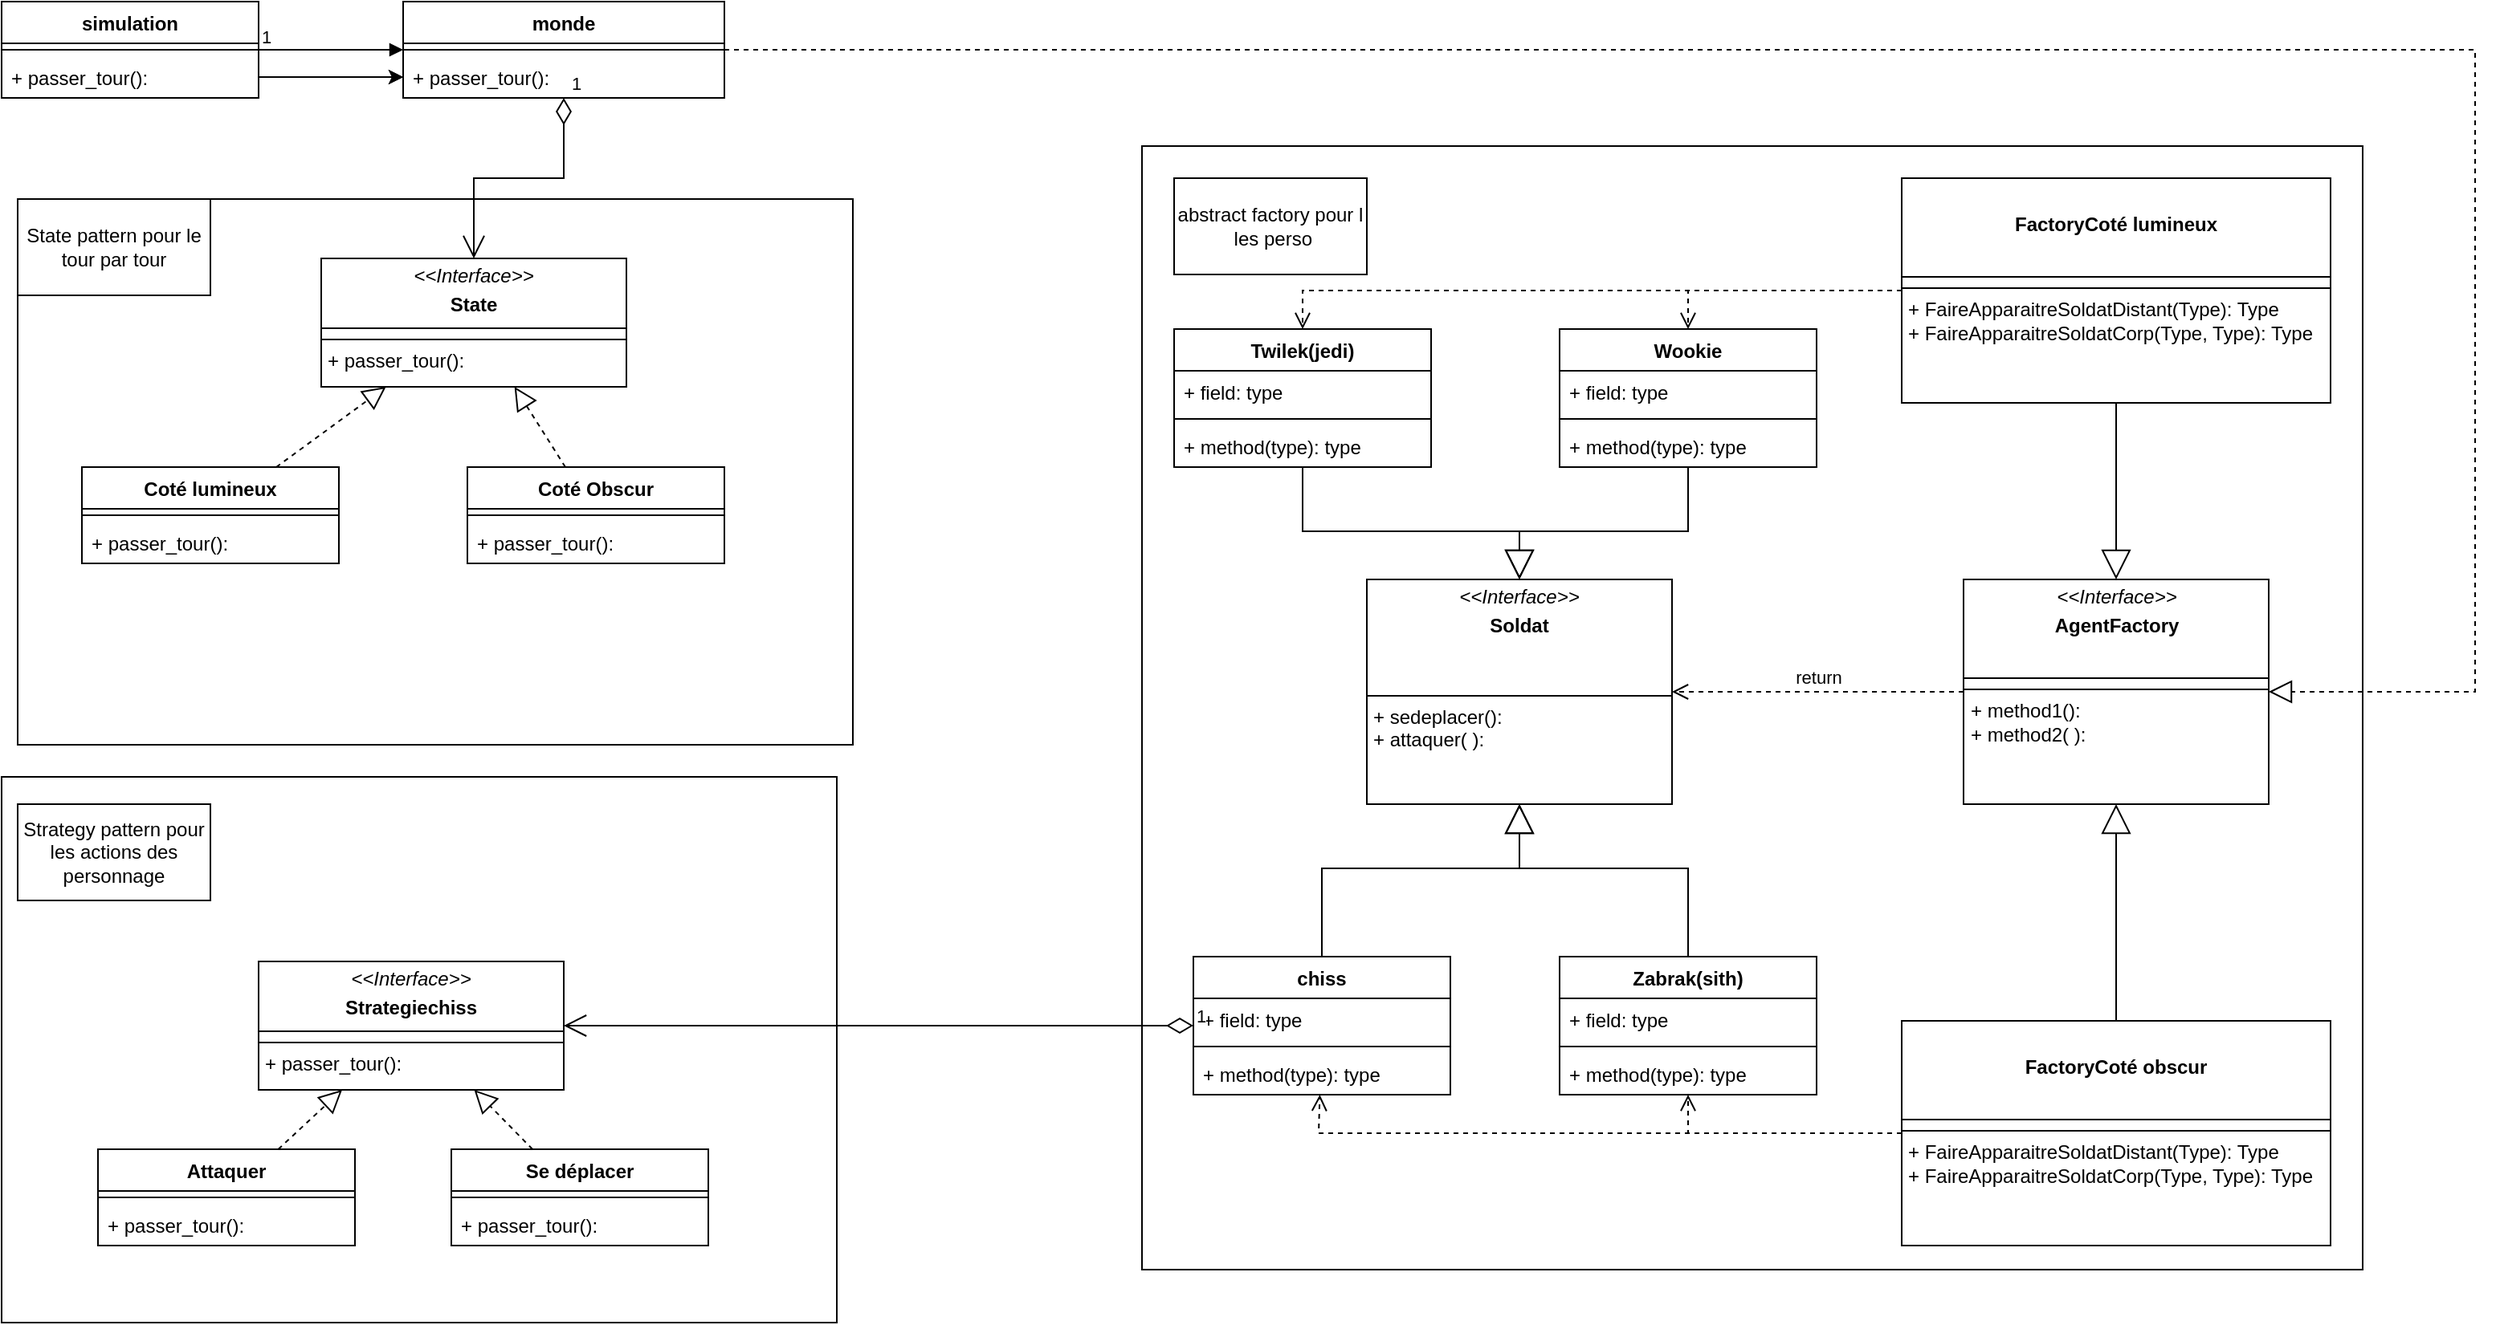 <mxfile version="24.8.8">
  <diagram name="Page-1" id="ipQBLHq3SUda8g89iUkJ">
    <mxGraphModel dx="2390" dy="1303" grid="1" gridSize="10" guides="1" tooltips="1" connect="1" arrows="1" fold="1" page="1" pageScale="1" pageWidth="827" pageHeight="1169" math="0" shadow="0">
      <root>
        <mxCell id="0" />
        <mxCell id="1" parent="0" />
        <mxCell id="JRoUdnF8cr7-W7v221NA-1" value="simulation" style="swimlane;fontStyle=1;align=center;verticalAlign=top;childLayout=stackLayout;horizontal=1;startSize=26;horizontalStack=0;resizeParent=1;resizeParentMax=0;resizeLast=0;collapsible=1;marginBottom=0;whiteSpace=wrap;html=1;" vertex="1" parent="1">
          <mxGeometry x="40" y="20" width="160" height="60" as="geometry" />
        </mxCell>
        <mxCell id="JRoUdnF8cr7-W7v221NA-3" value="" style="line;strokeWidth=1;fillColor=none;align=left;verticalAlign=middle;spacingTop=-1;spacingLeft=3;spacingRight=3;rotatable=0;labelPosition=right;points=[];portConstraint=eastwest;strokeColor=inherit;" vertex="1" parent="JRoUdnF8cr7-W7v221NA-1">
          <mxGeometry y="26" width="160" height="8" as="geometry" />
        </mxCell>
        <mxCell id="JRoUdnF8cr7-W7v221NA-4" value="+ passer_tour(): " style="text;strokeColor=none;fillColor=none;align=left;verticalAlign=top;spacingLeft=4;spacingRight=4;overflow=hidden;rotatable=0;points=[[0,0.5],[1,0.5]];portConstraint=eastwest;whiteSpace=wrap;html=1;" vertex="1" parent="JRoUdnF8cr7-W7v221NA-1">
          <mxGeometry y="34" width="160" height="26" as="geometry" />
        </mxCell>
        <mxCell id="JRoUdnF8cr7-W7v221NA-5" value="monde" style="swimlane;fontStyle=1;align=center;verticalAlign=top;childLayout=stackLayout;horizontal=1;startSize=26;horizontalStack=0;resizeParent=1;resizeParentMax=0;resizeLast=0;collapsible=1;marginBottom=0;whiteSpace=wrap;html=1;" vertex="1" parent="1">
          <mxGeometry x="290" y="20" width="200" height="60" as="geometry" />
        </mxCell>
        <mxCell id="JRoUdnF8cr7-W7v221NA-7" value="" style="line;strokeWidth=1;fillColor=none;align=left;verticalAlign=middle;spacingTop=-1;spacingLeft=3;spacingRight=3;rotatable=0;labelPosition=right;points=[];portConstraint=eastwest;strokeColor=inherit;" vertex="1" parent="JRoUdnF8cr7-W7v221NA-5">
          <mxGeometry y="26" width="200" height="8" as="geometry" />
        </mxCell>
        <mxCell id="JRoUdnF8cr7-W7v221NA-8" value="+ passer_tour():" style="text;strokeColor=none;fillColor=none;align=left;verticalAlign=top;spacingLeft=4;spacingRight=4;overflow=hidden;rotatable=0;points=[[0,0.5],[1,0.5]];portConstraint=eastwest;whiteSpace=wrap;html=1;" vertex="1" parent="JRoUdnF8cr7-W7v221NA-5">
          <mxGeometry y="34" width="200" height="26" as="geometry" />
        </mxCell>
        <mxCell id="JRoUdnF8cr7-W7v221NA-18" value="&lt;p style=&quot;margin:0px;margin-top:4px;text-align:center;&quot;&gt;&lt;br&gt;&lt;/p&gt;&lt;p style=&quot;margin:0px;margin-top:4px;text-align:center;&quot;&gt;&lt;b&gt;FactoryCoté obscur&lt;/b&gt;&lt;/p&gt;&lt;p style=&quot;margin:0px;margin-top:4px;text-align:center;&quot;&gt;&lt;b&gt;&lt;br&gt;&lt;/b&gt;&lt;/p&gt;&lt;hr style=&quot;border-style:solid;&quot; size=&quot;1&quot;&gt;&lt;hr style=&quot;border-style:solid;&quot; size=&quot;1&quot;&gt;&lt;p style=&quot;margin:0px;margin-left:4px;&quot;&gt;+ FaireApparaitreSoldatDistant(Type): Type&lt;br&gt;+&amp;nbsp;FaireApparaitreSoldatCorp(Type, Type): Type&lt;/p&gt;" style="verticalAlign=top;align=left;overflow=fill;html=1;whiteSpace=wrap;" vertex="1" parent="1">
          <mxGeometry x="1223" y="655" width="267" height="140" as="geometry" />
        </mxCell>
        <mxCell id="JRoUdnF8cr7-W7v221NA-19" value="&lt;div&gt;chiss&lt;br&gt;&lt;/div&gt;&lt;div&gt;&lt;br&gt;&lt;/div&gt;" style="swimlane;fontStyle=1;align=center;verticalAlign=top;childLayout=stackLayout;horizontal=1;startSize=26;horizontalStack=0;resizeParent=1;resizeParentMax=0;resizeLast=0;collapsible=1;marginBottom=0;whiteSpace=wrap;html=1;" vertex="1" parent="1">
          <mxGeometry x="782" y="615" width="160" height="86" as="geometry" />
        </mxCell>
        <mxCell id="JRoUdnF8cr7-W7v221NA-20" value="+ field: type" style="text;strokeColor=none;fillColor=none;align=left;verticalAlign=top;spacingLeft=4;spacingRight=4;overflow=hidden;rotatable=0;points=[[0,0.5],[1,0.5]];portConstraint=eastwest;whiteSpace=wrap;html=1;" vertex="1" parent="JRoUdnF8cr7-W7v221NA-19">
          <mxGeometry y="26" width="160" height="26" as="geometry" />
        </mxCell>
        <mxCell id="JRoUdnF8cr7-W7v221NA-21" value="" style="line;strokeWidth=1;fillColor=none;align=left;verticalAlign=middle;spacingTop=-1;spacingLeft=3;spacingRight=3;rotatable=0;labelPosition=right;points=[];portConstraint=eastwest;strokeColor=inherit;" vertex="1" parent="JRoUdnF8cr7-W7v221NA-19">
          <mxGeometry y="52" width="160" height="8" as="geometry" />
        </mxCell>
        <mxCell id="JRoUdnF8cr7-W7v221NA-22" value="+ method(type): type" style="text;strokeColor=none;fillColor=none;align=left;verticalAlign=top;spacingLeft=4;spacingRight=4;overflow=hidden;rotatable=0;points=[[0,0.5],[1,0.5]];portConstraint=eastwest;whiteSpace=wrap;html=1;" vertex="1" parent="JRoUdnF8cr7-W7v221NA-19">
          <mxGeometry y="60" width="160" height="26" as="geometry" />
        </mxCell>
        <mxCell id="JRoUdnF8cr7-W7v221NA-23" value="Zabrak(sith)" style="swimlane;fontStyle=1;align=center;verticalAlign=top;childLayout=stackLayout;horizontal=1;startSize=26;horizontalStack=0;resizeParent=1;resizeParentMax=0;resizeLast=0;collapsible=1;marginBottom=0;whiteSpace=wrap;html=1;" vertex="1" parent="1">
          <mxGeometry x="1010" y="615" width="160" height="86" as="geometry" />
        </mxCell>
        <mxCell id="JRoUdnF8cr7-W7v221NA-24" value="+ field: type" style="text;strokeColor=none;fillColor=none;align=left;verticalAlign=top;spacingLeft=4;spacingRight=4;overflow=hidden;rotatable=0;points=[[0,0.5],[1,0.5]];portConstraint=eastwest;whiteSpace=wrap;html=1;" vertex="1" parent="JRoUdnF8cr7-W7v221NA-23">
          <mxGeometry y="26" width="160" height="26" as="geometry" />
        </mxCell>
        <mxCell id="JRoUdnF8cr7-W7v221NA-25" value="" style="line;strokeWidth=1;fillColor=none;align=left;verticalAlign=middle;spacingTop=-1;spacingLeft=3;spacingRight=3;rotatable=0;labelPosition=right;points=[];portConstraint=eastwest;strokeColor=inherit;" vertex="1" parent="JRoUdnF8cr7-W7v221NA-23">
          <mxGeometry y="52" width="160" height="8" as="geometry" />
        </mxCell>
        <mxCell id="JRoUdnF8cr7-W7v221NA-26" value="+ method(type): type" style="text;strokeColor=none;fillColor=none;align=left;verticalAlign=top;spacingLeft=4;spacingRight=4;overflow=hidden;rotatable=0;points=[[0,0.5],[1,0.5]];portConstraint=eastwest;whiteSpace=wrap;html=1;" vertex="1" parent="JRoUdnF8cr7-W7v221NA-23">
          <mxGeometry y="60" width="160" height="26" as="geometry" />
        </mxCell>
        <mxCell id="JRoUdnF8cr7-W7v221NA-27" value="Twilek(jedi)" style="swimlane;fontStyle=1;align=center;verticalAlign=top;childLayout=stackLayout;horizontal=1;startSize=26;horizontalStack=0;resizeParent=1;resizeParentMax=0;resizeLast=0;collapsible=1;marginBottom=0;whiteSpace=wrap;html=1;" vertex="1" parent="1">
          <mxGeometry x="770" y="224" width="160" height="86" as="geometry" />
        </mxCell>
        <mxCell id="JRoUdnF8cr7-W7v221NA-28" value="+ field: type" style="text;strokeColor=none;fillColor=none;align=left;verticalAlign=top;spacingLeft=4;spacingRight=4;overflow=hidden;rotatable=0;points=[[0,0.5],[1,0.5]];portConstraint=eastwest;whiteSpace=wrap;html=1;" vertex="1" parent="JRoUdnF8cr7-W7v221NA-27">
          <mxGeometry y="26" width="160" height="26" as="geometry" />
        </mxCell>
        <mxCell id="JRoUdnF8cr7-W7v221NA-29" value="" style="line;strokeWidth=1;fillColor=none;align=left;verticalAlign=middle;spacingTop=-1;spacingLeft=3;spacingRight=3;rotatable=0;labelPosition=right;points=[];portConstraint=eastwest;strokeColor=inherit;" vertex="1" parent="JRoUdnF8cr7-W7v221NA-27">
          <mxGeometry y="52" width="160" height="8" as="geometry" />
        </mxCell>
        <mxCell id="JRoUdnF8cr7-W7v221NA-30" value="+ method(type): type" style="text;strokeColor=none;fillColor=none;align=left;verticalAlign=top;spacingLeft=4;spacingRight=4;overflow=hidden;rotatable=0;points=[[0,0.5],[1,0.5]];portConstraint=eastwest;whiteSpace=wrap;html=1;" vertex="1" parent="JRoUdnF8cr7-W7v221NA-27">
          <mxGeometry y="60" width="160" height="26" as="geometry" />
        </mxCell>
        <mxCell id="JRoUdnF8cr7-W7v221NA-31" value="Wookie" style="swimlane;fontStyle=1;align=center;verticalAlign=top;childLayout=stackLayout;horizontal=1;startSize=26;horizontalStack=0;resizeParent=1;resizeParentMax=0;resizeLast=0;collapsible=1;marginBottom=0;whiteSpace=wrap;html=1;" vertex="1" parent="1">
          <mxGeometry x="1010" y="224" width="160" height="86" as="geometry" />
        </mxCell>
        <mxCell id="JRoUdnF8cr7-W7v221NA-32" value="+ field: type" style="text;strokeColor=none;fillColor=none;align=left;verticalAlign=top;spacingLeft=4;spacingRight=4;overflow=hidden;rotatable=0;points=[[0,0.5],[1,0.5]];portConstraint=eastwest;whiteSpace=wrap;html=1;" vertex="1" parent="JRoUdnF8cr7-W7v221NA-31">
          <mxGeometry y="26" width="160" height="26" as="geometry" />
        </mxCell>
        <mxCell id="JRoUdnF8cr7-W7v221NA-33" value="" style="line;strokeWidth=1;fillColor=none;align=left;verticalAlign=middle;spacingTop=-1;spacingLeft=3;spacingRight=3;rotatable=0;labelPosition=right;points=[];portConstraint=eastwest;strokeColor=inherit;" vertex="1" parent="JRoUdnF8cr7-W7v221NA-31">
          <mxGeometry y="52" width="160" height="8" as="geometry" />
        </mxCell>
        <mxCell id="JRoUdnF8cr7-W7v221NA-34" value="+ method(type): type" style="text;strokeColor=none;fillColor=none;align=left;verticalAlign=top;spacingLeft=4;spacingRight=4;overflow=hidden;rotatable=0;points=[[0,0.5],[1,0.5]];portConstraint=eastwest;whiteSpace=wrap;html=1;" vertex="1" parent="JRoUdnF8cr7-W7v221NA-31">
          <mxGeometry y="60" width="160" height="26" as="geometry" />
        </mxCell>
        <mxCell id="JRoUdnF8cr7-W7v221NA-35" value="&lt;div&gt;abstract factory pour l&lt;/div&gt;&lt;div&gt;&amp;nbsp;les perso&lt;/div&gt;" style="rounded=0;whiteSpace=wrap;html=1;" vertex="1" parent="1">
          <mxGeometry x="770" y="130" width="120" height="60" as="geometry" />
        </mxCell>
        <mxCell id="JRoUdnF8cr7-W7v221NA-36" value="Strategy pattern pour les actions des personnage" style="rounded=0;whiteSpace=wrap;html=1;" vertex="1" parent="1">
          <mxGeometry x="50" y="520" width="120" height="60" as="geometry" />
        </mxCell>
        <mxCell id="JRoUdnF8cr7-W7v221NA-37" value="State pattern pour le tour par tour" style="rounded=0;whiteSpace=wrap;html=1;" vertex="1" parent="1">
          <mxGeometry x="50" y="143" width="120" height="60" as="geometry" />
        </mxCell>
        <mxCell id="JRoUdnF8cr7-W7v221NA-39" value="&lt;p style=&quot;margin:0px;margin-top:4px;text-align:center;&quot;&gt;&lt;i&gt;&amp;lt;&amp;lt;Interface&amp;gt;&amp;gt;&lt;/i&gt;&lt;/p&gt;&lt;p style=&quot;margin:0px;margin-top:4px;text-align:center;&quot;&gt;&lt;b&gt;AgentFactory&lt;/b&gt;&lt;/p&gt;&lt;p style=&quot;margin:0px;margin-top:4px;text-align:center;&quot;&gt;&lt;b&gt;&lt;br&gt;&lt;/b&gt;&lt;/p&gt;&lt;hr style=&quot;border-style:solid;&quot; size=&quot;1&quot;&gt;&lt;hr style=&quot;border-style:solid;&quot; size=&quot;1&quot;&gt;&lt;p style=&quot;margin:0px;margin-left:4px;&quot;&gt;+ method1(): &lt;br&gt;+ method2( ): &lt;br&gt;&lt;/p&gt;" style="verticalAlign=top;align=left;overflow=fill;html=1;whiteSpace=wrap;" vertex="1" parent="1">
          <mxGeometry x="1261.5" y="380" width="190" height="140" as="geometry" />
        </mxCell>
        <mxCell id="JRoUdnF8cr7-W7v221NA-40" value="&lt;p style=&quot;margin:0px;margin-top:4px;text-align:center;&quot;&gt;&lt;br&gt;&lt;/p&gt;&lt;p style=&quot;margin:0px;margin-top:4px;text-align:center;&quot;&gt;&lt;b&gt;FactoryCoté lumineux&lt;/b&gt;&lt;/p&gt;&lt;p style=&quot;margin:0px;margin-top:4px;text-align:center;&quot;&gt;&lt;b&gt;&lt;br&gt;&lt;/b&gt;&lt;/p&gt;&lt;hr style=&quot;border-style:solid;&quot; size=&quot;1&quot;&gt;&lt;hr style=&quot;border-style:solid;&quot; size=&quot;1&quot;&gt;&lt;p style=&quot;margin:0px;margin-left:4px;&quot;&gt;+ FaireApparaitreSoldatDistant(Type): Type&lt;br&gt;+&amp;nbsp;FaireApparaitreSoldatCorp(Type, Type): Type&lt;/p&gt;" style="verticalAlign=top;align=left;overflow=fill;html=1;whiteSpace=wrap;" vertex="1" parent="1">
          <mxGeometry x="1223" y="130" width="267" height="140" as="geometry" />
        </mxCell>
        <mxCell id="JRoUdnF8cr7-W7v221NA-41" value="&lt;p style=&quot;margin:0px;margin-top:4px;text-align:center;&quot;&gt;&lt;i&gt;&amp;lt;&amp;lt;Interface&amp;gt;&amp;gt;&lt;/i&gt;&lt;/p&gt;&lt;p style=&quot;margin:0px;margin-top:4px;text-align:center;&quot;&gt;&lt;b&gt;Soldat&lt;/b&gt;&lt;/p&gt;&lt;br&gt;&lt;br&gt;&lt;hr style=&quot;border-style:solid;&quot; size=&quot;1&quot;&gt;&lt;p style=&quot;margin:0px;margin-left:4px;&quot;&gt;+ sedeplacer(): &lt;br&gt;+ attaquer( ): &lt;br&gt;&lt;/p&gt;" style="verticalAlign=top;align=left;overflow=fill;html=1;whiteSpace=wrap;" vertex="1" parent="1">
          <mxGeometry x="890" y="380" width="190" height="140" as="geometry" />
        </mxCell>
        <mxCell id="JRoUdnF8cr7-W7v221NA-42" value="" style="rounded=0;whiteSpace=wrap;html=1;fillColor=none;" vertex="1" parent="1">
          <mxGeometry x="750" y="110" width="760" height="700" as="geometry" />
        </mxCell>
        <mxCell id="JRoUdnF8cr7-W7v221NA-43" value="" style="rounded=0;whiteSpace=wrap;html=1;fillColor=none;" vertex="1" parent="1">
          <mxGeometry x="50" y="143" width="520" height="340" as="geometry" />
        </mxCell>
        <mxCell id="JRoUdnF8cr7-W7v221NA-44" value="Coté lumineux" style="swimlane;fontStyle=1;align=center;verticalAlign=top;childLayout=stackLayout;horizontal=1;startSize=26;horizontalStack=0;resizeParent=1;resizeParentMax=0;resizeLast=0;collapsible=1;marginBottom=0;whiteSpace=wrap;html=1;" vertex="1" parent="1">
          <mxGeometry x="90" y="310" width="160" height="60" as="geometry" />
        </mxCell>
        <mxCell id="JRoUdnF8cr7-W7v221NA-45" value="" style="line;strokeWidth=1;fillColor=none;align=left;verticalAlign=middle;spacingTop=-1;spacingLeft=3;spacingRight=3;rotatable=0;labelPosition=right;points=[];portConstraint=eastwest;strokeColor=inherit;" vertex="1" parent="JRoUdnF8cr7-W7v221NA-44">
          <mxGeometry y="26" width="160" height="8" as="geometry" />
        </mxCell>
        <mxCell id="JRoUdnF8cr7-W7v221NA-46" value="+ passer_tour():" style="text;strokeColor=none;fillColor=none;align=left;verticalAlign=top;spacingLeft=4;spacingRight=4;overflow=hidden;rotatable=0;points=[[0,0.5],[1,0.5]];portConstraint=eastwest;whiteSpace=wrap;html=1;" vertex="1" parent="JRoUdnF8cr7-W7v221NA-44">
          <mxGeometry y="34" width="160" height="26" as="geometry" />
        </mxCell>
        <mxCell id="JRoUdnF8cr7-W7v221NA-47" value="Coté Obscur" style="swimlane;fontStyle=1;align=center;verticalAlign=top;childLayout=stackLayout;horizontal=1;startSize=26;horizontalStack=0;resizeParent=1;resizeParentMax=0;resizeLast=0;collapsible=1;marginBottom=0;whiteSpace=wrap;html=1;" vertex="1" parent="1">
          <mxGeometry x="330" y="310" width="160" height="60" as="geometry" />
        </mxCell>
        <mxCell id="JRoUdnF8cr7-W7v221NA-48" value="" style="line;strokeWidth=1;fillColor=none;align=left;verticalAlign=middle;spacingTop=-1;spacingLeft=3;spacingRight=3;rotatable=0;labelPosition=right;points=[];portConstraint=eastwest;strokeColor=inherit;" vertex="1" parent="JRoUdnF8cr7-W7v221NA-47">
          <mxGeometry y="26" width="160" height="8" as="geometry" />
        </mxCell>
        <mxCell id="JRoUdnF8cr7-W7v221NA-49" value="+ passer_tour():" style="text;strokeColor=none;fillColor=none;align=left;verticalAlign=top;spacingLeft=4;spacingRight=4;overflow=hidden;rotatable=0;points=[[0,0.5],[1,0.5]];portConstraint=eastwest;whiteSpace=wrap;html=1;" vertex="1" parent="JRoUdnF8cr7-W7v221NA-47">
          <mxGeometry y="34" width="160" height="26" as="geometry" />
        </mxCell>
        <mxCell id="JRoUdnF8cr7-W7v221NA-50" value="&lt;p style=&quot;margin:0px;margin-top:4px;text-align:center;&quot;&gt;&lt;i&gt;&amp;lt;&amp;lt;Interface&amp;gt;&amp;gt;&lt;/i&gt;&lt;b&gt;&lt;br&gt;&lt;/b&gt;&lt;/p&gt;&lt;p style=&quot;margin:0px;margin-top:4px;text-align:center;&quot;&gt;&lt;b&gt;State&lt;/b&gt;&lt;br&gt;&lt;/p&gt;&lt;hr style=&quot;border-style:solid;&quot; size=&quot;1&quot;&gt;&lt;hr style=&quot;border-style:solid;&quot; size=&quot;1&quot;&gt;&lt;p style=&quot;margin:0px;margin-left:4px;&quot;&gt;+ passer_tour(): &lt;br&gt;&lt;br&gt;&lt;/p&gt;" style="verticalAlign=top;align=left;overflow=fill;html=1;whiteSpace=wrap;" vertex="1" parent="1">
          <mxGeometry x="239" y="180" width="190" height="80" as="geometry" />
        </mxCell>
        <mxCell id="JRoUdnF8cr7-W7v221NA-52" value="1" style="endArrow=open;html=1;endSize=12;startArrow=diamondThin;startSize=14;startFill=0;edgeStyle=orthogonalEdgeStyle;align=left;verticalAlign=bottom;rounded=0;" edge="1" parent="1" source="JRoUdnF8cr7-W7v221NA-5" target="JRoUdnF8cr7-W7v221NA-50">
          <mxGeometry x="-1" y="3" relative="1" as="geometry">
            <mxPoint x="770" y="340" as="sourcePoint" />
            <mxPoint x="930" y="340" as="targetPoint" />
          </mxGeometry>
        </mxCell>
        <mxCell id="JRoUdnF8cr7-W7v221NA-53" value="" style="endArrow=block;dashed=1;endFill=0;endSize=12;html=1;rounded=0;" edge="1" parent="1" source="JRoUdnF8cr7-W7v221NA-47" target="JRoUdnF8cr7-W7v221NA-50">
          <mxGeometry width="160" relative="1" as="geometry">
            <mxPoint x="770" y="340" as="sourcePoint" />
            <mxPoint x="930" y="340" as="targetPoint" />
          </mxGeometry>
        </mxCell>
        <mxCell id="JRoUdnF8cr7-W7v221NA-54" value="" style="endArrow=block;dashed=1;endFill=0;endSize=12;html=1;rounded=0;" edge="1" parent="1" source="JRoUdnF8cr7-W7v221NA-44" target="JRoUdnF8cr7-W7v221NA-50">
          <mxGeometry width="160" relative="1" as="geometry">
            <mxPoint x="401" y="320" as="sourcePoint" />
            <mxPoint x="369" y="270" as="targetPoint" />
          </mxGeometry>
        </mxCell>
        <mxCell id="JRoUdnF8cr7-W7v221NA-55" value="" style="endArrow=block;endSize=16;endFill=0;html=1;rounded=0;" edge="1" parent="1" source="JRoUdnF8cr7-W7v221NA-27" target="JRoUdnF8cr7-W7v221NA-41">
          <mxGeometry width="160" relative="1" as="geometry">
            <mxPoint x="770" y="340" as="sourcePoint" />
            <mxPoint x="670" y="440" as="targetPoint" />
            <Array as="points">
              <mxPoint x="850" y="350" />
              <mxPoint x="985" y="350" />
            </Array>
          </mxGeometry>
        </mxCell>
        <mxCell id="JRoUdnF8cr7-W7v221NA-56" value="" style="endArrow=block;endSize=16;endFill=0;html=1;rounded=0;" edge="1" parent="1" source="JRoUdnF8cr7-W7v221NA-31" target="JRoUdnF8cr7-W7v221NA-41">
          <mxGeometry width="160" relative="1" as="geometry">
            <mxPoint x="909" y="370" as="sourcePoint" />
            <mxPoint x="943" y="410" as="targetPoint" />
            <Array as="points">
              <mxPoint x="1090" y="350" />
              <mxPoint x="985" y="350" />
            </Array>
          </mxGeometry>
        </mxCell>
        <mxCell id="JRoUdnF8cr7-W7v221NA-57" value="" style="endArrow=block;endSize=16;endFill=0;html=1;rounded=0;" edge="1" parent="1" source="JRoUdnF8cr7-W7v221NA-23" target="JRoUdnF8cr7-W7v221NA-41">
          <mxGeometry width="160" relative="1" as="geometry">
            <mxPoint x="1079" y="411" as="sourcePoint" />
            <mxPoint x="1040.483" y="585" as="targetPoint" />
            <Array as="points">
              <mxPoint x="1090" y="560" />
              <mxPoint x="985" y="560" />
            </Array>
          </mxGeometry>
        </mxCell>
        <mxCell id="JRoUdnF8cr7-W7v221NA-58" value="" style="endArrow=block;endSize=16;endFill=0;html=1;rounded=0;" edge="1" parent="1" source="JRoUdnF8cr7-W7v221NA-19" target="JRoUdnF8cr7-W7v221NA-41">
          <mxGeometry width="160" relative="1" as="geometry">
            <mxPoint x="1078" y="635" as="sourcePoint" />
            <mxPoint x="928.874" y="585" as="targetPoint" />
            <Array as="points">
              <mxPoint x="862" y="560" />
              <mxPoint x="985" y="560" />
            </Array>
          </mxGeometry>
        </mxCell>
        <mxCell id="JRoUdnF8cr7-W7v221NA-59" value="" style="html=1;verticalAlign=bottom;endArrow=open;dashed=1;endSize=8;curved=0;rounded=0;" edge="1" parent="1" source="JRoUdnF8cr7-W7v221NA-40" target="JRoUdnF8cr7-W7v221NA-31">
          <mxGeometry relative="1" as="geometry">
            <mxPoint x="1098" y="165" as="sourcePoint" />
            <mxPoint x="830" y="235" as="targetPoint" />
            <Array as="points">
              <mxPoint x="1090" y="200" />
            </Array>
          </mxGeometry>
        </mxCell>
        <mxCell id="JRoUdnF8cr7-W7v221NA-60" value="" style="html=1;verticalAlign=bottom;endArrow=open;dashed=1;endSize=8;curved=0;rounded=0;" edge="1" parent="1" source="JRoUdnF8cr7-W7v221NA-40" target="JRoUdnF8cr7-W7v221NA-27">
          <mxGeometry relative="1" as="geometry">
            <mxPoint x="1238" y="228" as="sourcePoint" />
            <mxPoint x="1104" y="235" as="targetPoint" />
            <Array as="points">
              <mxPoint x="850" y="200" />
            </Array>
          </mxGeometry>
        </mxCell>
        <mxCell id="JRoUdnF8cr7-W7v221NA-61" value="" style="html=1;verticalAlign=bottom;endArrow=open;dashed=1;endSize=8;curved=0;rounded=0;" edge="1" parent="1" source="JRoUdnF8cr7-W7v221NA-18" target="JRoUdnF8cr7-W7v221NA-23">
          <mxGeometry relative="1" as="geometry">
            <mxPoint x="1238" y="295" as="sourcePoint" />
            <mxPoint x="1103" y="325" as="targetPoint" />
            <Array as="points">
              <mxPoint x="1090" y="725" />
            </Array>
          </mxGeometry>
        </mxCell>
        <mxCell id="JRoUdnF8cr7-W7v221NA-62" value="" style="html=1;verticalAlign=bottom;endArrow=open;dashed=1;endSize=8;curved=0;rounded=0;" edge="1" parent="1" source="JRoUdnF8cr7-W7v221NA-18" target="JRoUdnF8cr7-W7v221NA-19">
          <mxGeometry relative="1" as="geometry">
            <mxPoint x="1251" y="735" as="sourcePoint" />
            <mxPoint x="1102" y="721" as="targetPoint" />
            <Array as="points">
              <mxPoint x="860" y="725" />
            </Array>
          </mxGeometry>
        </mxCell>
        <mxCell id="JRoUdnF8cr7-W7v221NA-63" value="" style="endArrow=block;endSize=16;endFill=0;html=1;rounded=0;" edge="1" parent="1" source="JRoUdnF8cr7-W7v221NA-18" target="JRoUdnF8cr7-W7v221NA-39">
          <mxGeometry width="160" relative="1" as="geometry">
            <mxPoint x="952" y="626" as="sourcePoint" />
            <mxPoint x="1001" y="550" as="targetPoint" />
            <Array as="points" />
          </mxGeometry>
        </mxCell>
        <mxCell id="JRoUdnF8cr7-W7v221NA-65" value="" style="endArrow=block;endSize=16;endFill=0;html=1;rounded=0;" edge="1" parent="1" source="JRoUdnF8cr7-W7v221NA-40" target="JRoUdnF8cr7-W7v221NA-39">
          <mxGeometry width="160" relative="1" as="geometry">
            <mxPoint x="1336" y="665" as="sourcePoint" />
            <mxPoint x="1343" y="530" as="targetPoint" />
            <Array as="points" />
          </mxGeometry>
        </mxCell>
        <mxCell id="JRoUdnF8cr7-W7v221NA-66" value="&lt;p style=&quot;margin:0px;margin-top:4px;text-align:center;&quot;&gt;&lt;i&gt;&amp;lt;&amp;lt;Interface&amp;gt;&amp;gt;&lt;/i&gt;&lt;b&gt;&lt;br&gt;&lt;/b&gt;&lt;/p&gt;&lt;p style=&quot;margin:0px;margin-top:4px;text-align:center;&quot;&gt;&lt;b&gt;Strategiechiss&lt;/b&gt;&lt;br&gt;&lt;/p&gt;&lt;hr style=&quot;border-style:solid;&quot; size=&quot;1&quot;&gt;&lt;hr style=&quot;border-style:solid;&quot; size=&quot;1&quot;&gt;&lt;p style=&quot;margin:0px;margin-left:4px;&quot;&gt;+ passer_tour(): &lt;br&gt;&lt;br&gt;&lt;/p&gt;" style="verticalAlign=top;align=left;overflow=fill;html=1;whiteSpace=wrap;" vertex="1" parent="1">
          <mxGeometry x="200" y="618" width="190" height="80" as="geometry" />
        </mxCell>
        <mxCell id="JRoUdnF8cr7-W7v221NA-67" value="Attaquer" style="swimlane;fontStyle=1;align=center;verticalAlign=top;childLayout=stackLayout;horizontal=1;startSize=26;horizontalStack=0;resizeParent=1;resizeParentMax=0;resizeLast=0;collapsible=1;marginBottom=0;whiteSpace=wrap;html=1;" vertex="1" parent="1">
          <mxGeometry x="100" y="735" width="160" height="60" as="geometry" />
        </mxCell>
        <mxCell id="JRoUdnF8cr7-W7v221NA-68" value="" style="line;strokeWidth=1;fillColor=none;align=left;verticalAlign=middle;spacingTop=-1;spacingLeft=3;spacingRight=3;rotatable=0;labelPosition=right;points=[];portConstraint=eastwest;strokeColor=inherit;" vertex="1" parent="JRoUdnF8cr7-W7v221NA-67">
          <mxGeometry y="26" width="160" height="8" as="geometry" />
        </mxCell>
        <mxCell id="JRoUdnF8cr7-W7v221NA-69" value="+ passer_tour():" style="text;strokeColor=none;fillColor=none;align=left;verticalAlign=top;spacingLeft=4;spacingRight=4;overflow=hidden;rotatable=0;points=[[0,0.5],[1,0.5]];portConstraint=eastwest;whiteSpace=wrap;html=1;" vertex="1" parent="JRoUdnF8cr7-W7v221NA-67">
          <mxGeometry y="34" width="160" height="26" as="geometry" />
        </mxCell>
        <mxCell id="JRoUdnF8cr7-W7v221NA-70" value="Se déplacer" style="swimlane;fontStyle=1;align=center;verticalAlign=top;childLayout=stackLayout;horizontal=1;startSize=26;horizontalStack=0;resizeParent=1;resizeParentMax=0;resizeLast=0;collapsible=1;marginBottom=0;whiteSpace=wrap;html=1;" vertex="1" parent="1">
          <mxGeometry x="320" y="735" width="160" height="60" as="geometry" />
        </mxCell>
        <mxCell id="JRoUdnF8cr7-W7v221NA-71" value="" style="line;strokeWidth=1;fillColor=none;align=left;verticalAlign=middle;spacingTop=-1;spacingLeft=3;spacingRight=3;rotatable=0;labelPosition=right;points=[];portConstraint=eastwest;strokeColor=inherit;" vertex="1" parent="JRoUdnF8cr7-W7v221NA-70">
          <mxGeometry y="26" width="160" height="8" as="geometry" />
        </mxCell>
        <mxCell id="JRoUdnF8cr7-W7v221NA-72" value="+ passer_tour():" style="text;strokeColor=none;fillColor=none;align=left;verticalAlign=top;spacingLeft=4;spacingRight=4;overflow=hidden;rotatable=0;points=[[0,0.5],[1,0.5]];portConstraint=eastwest;whiteSpace=wrap;html=1;" vertex="1" parent="JRoUdnF8cr7-W7v221NA-70">
          <mxGeometry y="34" width="160" height="26" as="geometry" />
        </mxCell>
        <mxCell id="JRoUdnF8cr7-W7v221NA-77" value="1" style="endArrow=open;html=1;endSize=12;startArrow=diamondThin;startSize=14;startFill=0;edgeStyle=orthogonalEdgeStyle;align=left;verticalAlign=bottom;rounded=0;" edge="1" parent="1" source="JRoUdnF8cr7-W7v221NA-19" target="JRoUdnF8cr7-W7v221NA-66">
          <mxGeometry x="-1" y="3" relative="1" as="geometry">
            <mxPoint x="590" y="590" as="sourcePoint" />
            <mxPoint x="420" y="550" as="targetPoint" />
          </mxGeometry>
        </mxCell>
        <mxCell id="JRoUdnF8cr7-W7v221NA-78" value="" style="endArrow=block;dashed=1;endFill=0;endSize=12;html=1;rounded=0;" edge="1" parent="1" source="JRoUdnF8cr7-W7v221NA-70" target="JRoUdnF8cr7-W7v221NA-66">
          <mxGeometry width="160" relative="1" as="geometry">
            <mxPoint x="290" y="550" as="sourcePoint" />
            <mxPoint x="450" y="550" as="targetPoint" />
          </mxGeometry>
        </mxCell>
        <mxCell id="JRoUdnF8cr7-W7v221NA-79" value="" style="endArrow=block;dashed=1;endFill=0;endSize=12;html=1;rounded=0;" edge="1" parent="1" source="JRoUdnF8cr7-W7v221NA-67" target="JRoUdnF8cr7-W7v221NA-66">
          <mxGeometry width="160" relative="1" as="geometry">
            <mxPoint x="381" y="745" as="sourcePoint" />
            <mxPoint x="344" y="708" as="targetPoint" />
          </mxGeometry>
        </mxCell>
        <mxCell id="JRoUdnF8cr7-W7v221NA-80" value="" style="rounded=0;whiteSpace=wrap;html=1;fillColor=none;" vertex="1" parent="1">
          <mxGeometry x="40" y="503" width="520" height="340" as="geometry" />
        </mxCell>
        <mxCell id="JRoUdnF8cr7-W7v221NA-81" value="" style="endArrow=block;endFill=1;html=1;edgeStyle=orthogonalEdgeStyle;align=left;verticalAlign=top;rounded=0;" edge="1" parent="1" source="JRoUdnF8cr7-W7v221NA-1" target="JRoUdnF8cr7-W7v221NA-5">
          <mxGeometry x="-1" relative="1" as="geometry">
            <mxPoint x="980" y="270" as="sourcePoint" />
            <mxPoint x="1140" y="270" as="targetPoint" />
          </mxGeometry>
        </mxCell>
        <mxCell id="JRoUdnF8cr7-W7v221NA-82" value="1" style="edgeLabel;resizable=0;html=1;align=left;verticalAlign=bottom;" connectable="0" vertex="1" parent="JRoUdnF8cr7-W7v221NA-81">
          <mxGeometry x="-1" relative="1" as="geometry" />
        </mxCell>
        <mxCell id="JRoUdnF8cr7-W7v221NA-83" value="" style="endArrow=block;dashed=1;endFill=0;endSize=12;html=1;rounded=0;" edge="1" parent="1" source="JRoUdnF8cr7-W7v221NA-5" target="JRoUdnF8cr7-W7v221NA-39">
          <mxGeometry width="160" relative="1" as="geometry">
            <mxPoint x="381" y="745" as="sourcePoint" />
            <mxPoint x="344" y="708" as="targetPoint" />
            <Array as="points">
              <mxPoint x="1360" y="50" />
              <mxPoint x="1580" y="50" />
              <mxPoint x="1580" y="450" />
            </Array>
          </mxGeometry>
        </mxCell>
        <mxCell id="JRoUdnF8cr7-W7v221NA-85" value="return" style="html=1;verticalAlign=bottom;endArrow=open;dashed=1;endSize=8;curved=0;rounded=0;" edge="1" parent="1" source="JRoUdnF8cr7-W7v221NA-39" target="JRoUdnF8cr7-W7v221NA-41">
          <mxGeometry relative="1" as="geometry">
            <mxPoint x="1130" y="340" as="sourcePoint" />
            <mxPoint x="1050" y="340" as="targetPoint" />
          </mxGeometry>
        </mxCell>
        <mxCell id="JRoUdnF8cr7-W7v221NA-86" value="" style="edgeStyle=orthogonalEdgeStyle;rounded=0;orthogonalLoop=1;jettySize=auto;html=1;" edge="1" parent="1" source="JRoUdnF8cr7-W7v221NA-4" target="JRoUdnF8cr7-W7v221NA-8">
          <mxGeometry relative="1" as="geometry" />
        </mxCell>
        <mxCell id="JRoUdnF8cr7-W7v221NA-88" value="" style="edgeStyle=orthogonalEdgeStyle;rounded=0;orthogonalLoop=1;jettySize=auto;html=1;" edge="1" parent="1" source="JRoUdnF8cr7-W7v221NA-4" target="JRoUdnF8cr7-W7v221NA-8">
          <mxGeometry relative="1" as="geometry" />
        </mxCell>
      </root>
    </mxGraphModel>
  </diagram>
</mxfile>
